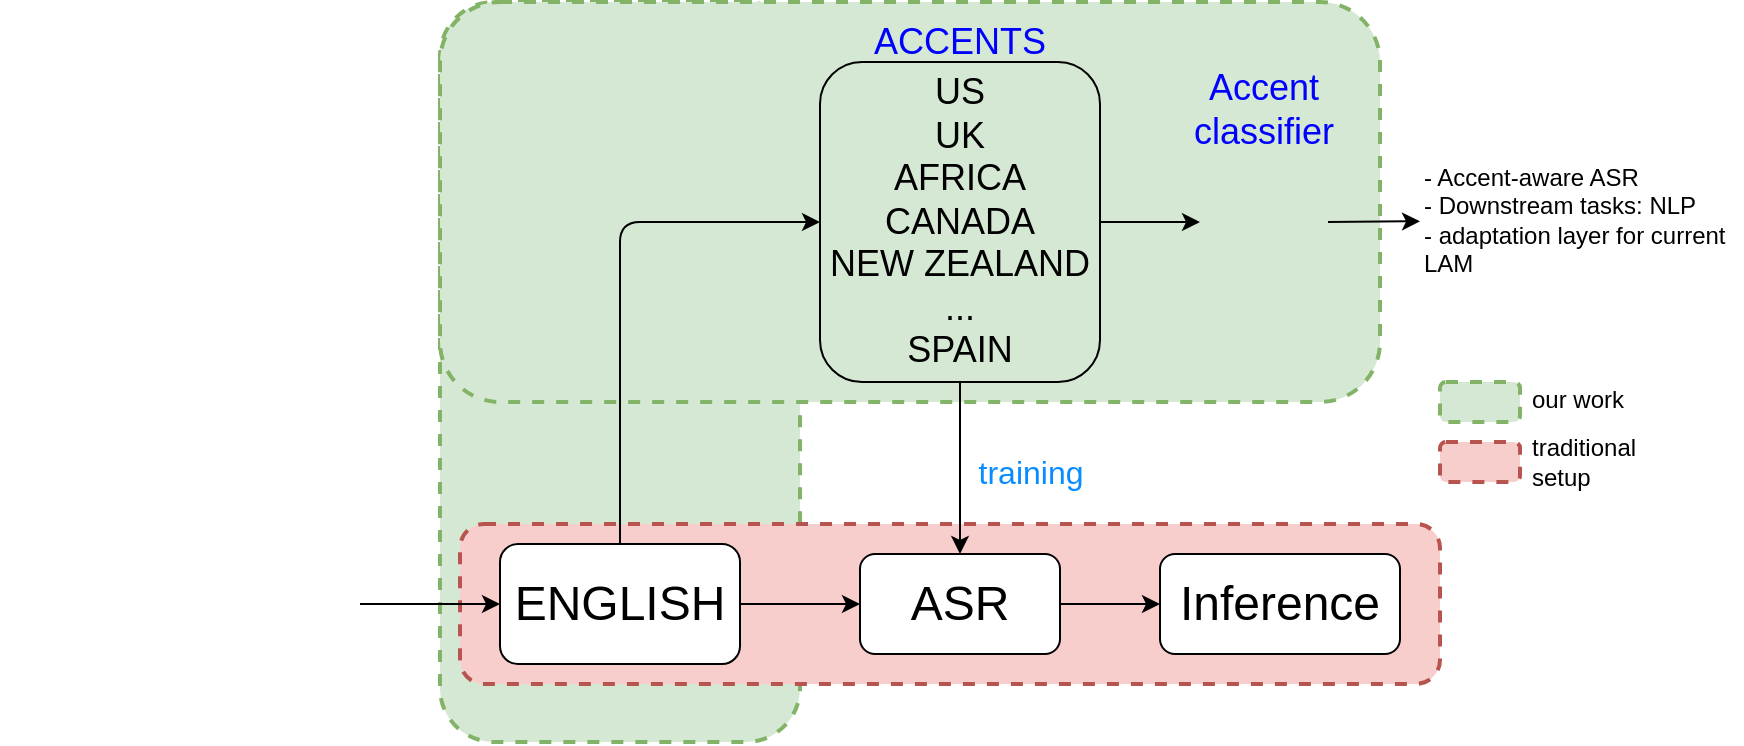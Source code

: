 <mxfile version="14.9.6" type="device" pages="2"><diagram id="e76Bqn8rzicJJLSML4jQ" name="AccentID"><mxGraphModel dx="1351" dy="831" grid="1" gridSize="10" guides="1" tooltips="1" connect="1" arrows="1" fold="1" page="1" pageScale="1" pageWidth="827" pageHeight="1169" math="0" shadow="0"><root><mxCell id="0"/><mxCell id="1" parent="0"/><mxCell id="4rzFV_N_CcwUZkKTnlRr-7" value="&lt;font style=&quot;font-size: 18px&quot;&gt;&lt;br&gt;&lt;/font&gt;" style="rounded=1;whiteSpace=wrap;html=1;fontSize=18;dashed=1;strokeColor=#82b366;fillColor=#d5e8d4;strokeWidth=2;" vertex="1" parent="1"><mxGeometry x="310" y="20" width="180" height="370" as="geometry"/></mxCell><mxCell id="4rzFV_N_CcwUZkKTnlRr-6" value="&lt;font style=&quot;font-size: 18px&quot;&gt;&lt;br&gt;&lt;/font&gt;" style="rounded=1;whiteSpace=wrap;html=1;fontSize=18;dashed=1;strokeWidth=2;fillColor=#d5e8d4;strokeColor=#82b366;" vertex="1" parent="1"><mxGeometry x="310" y="20" width="470" height="200" as="geometry"/></mxCell><mxCell id="4rzFV_N_CcwUZkKTnlRr-1" value="&lt;font style=&quot;font-size: 18px&quot;&gt;&lt;br&gt;&lt;/font&gt;" style="rounded=1;whiteSpace=wrap;html=1;fontSize=18;dashed=1;strokeColor=#b85450;fillColor=#f8cecc;strokeWidth=2;" vertex="1" parent="1"><mxGeometry x="320" y="281" width="490" height="80" as="geometry"/></mxCell><mxCell id="HoIhlVj_Iejp_y0_ZvXX-2" value="" style="shape=image;verticalLabelPosition=bottom;labelBackgroundColor=#ffffff;verticalAlign=top;aspect=fixed;imageAspect=0;image=https://pics.freeicons.io/uploads/icons/png/4907147551647085452-512.png;" vertex="1" parent="1"><mxGeometry x="130" y="170" width="100" height="100" as="geometry"/></mxCell><mxCell id="HoIhlVj_Iejp_y0_ZvXX-3" value="" style="shape=image;verticalLabelPosition=bottom;labelBackgroundColor=#ffffff;verticalAlign=top;aspect=fixed;imageAspect=0;image=http://electrastreet.net/wp-content/uploads/2015/04/hello-wordle.png?fa7b5c;" vertex="1" parent="1"><mxGeometry x="90" y="270" width="172.28" height="110" as="geometry"/></mxCell><mxCell id="HoIhlVj_Iejp_y0_ZvXX-5" value="ENGLISH" style="rounded=1;whiteSpace=wrap;html=1;fontSize=24;" vertex="1" parent="1"><mxGeometry x="340" y="291" width="120" height="60" as="geometry"/></mxCell><mxCell id="HoIhlVj_Iejp_y0_ZvXX-6" value="" style="endArrow=classic;html=1;fontSize=24;entryX=0;entryY=0.5;entryDx=0;entryDy=0;" edge="1" parent="1" target="HoIhlVj_Iejp_y0_ZvXX-5"><mxGeometry width="50" height="50" relative="1" as="geometry"><mxPoint x="270" y="321" as="sourcePoint"/><mxPoint x="530" y="371" as="targetPoint"/></mxGeometry></mxCell><mxCell id="HoIhlVj_Iejp_y0_ZvXX-7" value="&lt;font style=&quot;font-size: 18px&quot;&gt;US&lt;br style=&quot;font-size: 18px&quot;&gt;UK&lt;br style=&quot;font-size: 18px&quot;&gt;AFRICA&lt;br style=&quot;font-size: 18px&quot;&gt;CANADA&lt;br&gt;NEW ZEALAND&lt;br&gt;...&lt;br&gt;SPAIN&lt;br&gt;&lt;/font&gt;" style="rounded=1;whiteSpace=wrap;html=1;fontSize=18;fillColor=#d5e8d4;" vertex="1" parent="1"><mxGeometry x="500" y="50" width="140" height="160" as="geometry"/></mxCell><mxCell id="HoIhlVj_Iejp_y0_ZvXX-8" value="ACCENTS" style="text;html=1;strokeColor=none;fillColor=none;align=center;verticalAlign=middle;whiteSpace=wrap;rounded=0;fontSize=18;fontColor=#0000FF;" vertex="1" parent="1"><mxGeometry x="510" y="30" width="120" height="20" as="geometry"/></mxCell><mxCell id="4rzFV_N_CcwUZkKTnlRr-2" value="ASR" style="rounded=1;whiteSpace=wrap;html=1;fontSize=24;" vertex="1" parent="1"><mxGeometry x="520" y="296" width="100" height="50" as="geometry"/></mxCell><mxCell id="4rzFV_N_CcwUZkKTnlRr-5" value="Inference" style="rounded=1;whiteSpace=wrap;html=1;fontSize=24;" vertex="1" parent="1"><mxGeometry x="670" y="296" width="120" height="50" as="geometry"/></mxCell><mxCell id="4rzFV_N_CcwUZkKTnlRr-8" value="" style="endArrow=classic;html=1;fontSize=24;exitX=1;exitY=0.5;exitDx=0;exitDy=0;" edge="1" parent="1" source="HoIhlVj_Iejp_y0_ZvXX-5" target="4rzFV_N_CcwUZkKTnlRr-2"><mxGeometry width="50" height="50" relative="1" as="geometry"><mxPoint x="280" y="331" as="sourcePoint"/><mxPoint x="350" y="331" as="targetPoint"/></mxGeometry></mxCell><mxCell id="4rzFV_N_CcwUZkKTnlRr-9" value="" style="endArrow=classic;html=1;fontSize=24;exitX=1;exitY=0.5;exitDx=0;exitDy=0;entryX=0;entryY=0.5;entryDx=0;entryDy=0;" edge="1" parent="1" source="4rzFV_N_CcwUZkKTnlRr-2" target="4rzFV_N_CcwUZkKTnlRr-5"><mxGeometry width="50" height="50" relative="1" as="geometry"><mxPoint x="470" y="331" as="sourcePoint"/><mxPoint x="520" y="331" as="targetPoint"/></mxGeometry></mxCell><mxCell id="4rzFV_N_CcwUZkKTnlRr-10" value="" style="endArrow=classic;html=1;fontSize=24;entryX=0;entryY=0.5;entryDx=0;entryDy=0;exitX=0.5;exitY=0;exitDx=0;exitDy=0;" edge="1" parent="1" source="HoIhlVj_Iejp_y0_ZvXX-5" target="HoIhlVj_Iejp_y0_ZvXX-7"><mxGeometry width="50" height="50" relative="1" as="geometry"><mxPoint x="280" y="320" as="sourcePoint"/><mxPoint x="350" y="320" as="targetPoint"/><Array as="points"><mxPoint x="400" y="130"/></Array></mxGeometry></mxCell><mxCell id="4rzFV_N_CcwUZkKTnlRr-12" value="" style="endArrow=classic;html=1;fontSize=24;entryX=0.5;entryY=0;entryDx=0;entryDy=0;exitX=0.5;exitY=1;exitDx=0;exitDy=0;" edge="1" parent="1" source="HoIhlVj_Iejp_y0_ZvXX-7" target="4rzFV_N_CcwUZkKTnlRr-2"><mxGeometry width="50" height="50" relative="1" as="geometry"><mxPoint x="570" y="220" as="sourcePoint"/><mxPoint x="560" y="290" as="targetPoint"/></mxGeometry></mxCell><mxCell id="zPNO9O3DJai7flhZfwwN-1" value="training" style="text;html=1;strokeColor=none;fillColor=none;align=center;verticalAlign=middle;whiteSpace=wrap;rounded=0;fontSize=16;fontColor=#088CFF;rotation=0;" vertex="1" parent="1"><mxGeometry x="581" y="240" width="49" height="30" as="geometry"/></mxCell><mxCell id="Yp3da2E4FnN5g7LvuyVM-1" value="" style="shape=image;verticalLabelPosition=bottom;labelBackgroundColor=#ffffff;verticalAlign=top;aspect=fixed;imageAspect=0;image=https://pics.freeicons.io/uploads/icons/png/12973929161548402131-512.png;" vertex="1" parent="1"><mxGeometry x="690" y="98" width="64" height="64" as="geometry"/></mxCell><mxCell id="Yp3da2E4FnN5g7LvuyVM-2" value="" style="endArrow=classic;html=1;fontSize=24;exitX=1;exitY=0.5;exitDx=0;exitDy=0;entryX=0;entryY=0.5;entryDx=0;entryDy=0;" edge="1" parent="1" source="HoIhlVj_Iejp_y0_ZvXX-7" target="Yp3da2E4FnN5g7LvuyVM-1"><mxGeometry width="50" height="50" relative="1" as="geometry"><mxPoint x="580" y="230" as="sourcePoint"/><mxPoint x="580" y="306" as="targetPoint"/></mxGeometry></mxCell><mxCell id="Yp3da2E4FnN5g7LvuyVM-3" value="Accent classifier" style="text;html=1;strokeColor=none;fillColor=none;align=center;verticalAlign=middle;whiteSpace=wrap;rounded=0;fontSize=18;fontColor=#0000FF;" vertex="1" parent="1"><mxGeometry x="673" y="50" width="98" height="48" as="geometry"/></mxCell><mxCell id="Yp3da2E4FnN5g7LvuyVM-4" value="&lt;font style=&quot;font-size: 12px&quot;&gt;- Accent-aware ASR&lt;br style=&quot;font-size: 12px&quot;&gt;- Downstream tasks: NLP&lt;br&gt;- adaptation layer for current LAM&lt;br style=&quot;font-size: 12px&quot;&gt;&lt;/font&gt;" style="rounded=1;whiteSpace=wrap;html=1;fontSize=12;fillColor=none;strokeColor=none;align=left;" vertex="1" parent="1"><mxGeometry x="800" y="98" width="161" height="62" as="geometry"/></mxCell><mxCell id="Yp3da2E4FnN5g7LvuyVM-5" value="" style="endArrow=classic;html=1;fontSize=24;exitX=1;exitY=0.5;exitDx=0;exitDy=0;" edge="1" parent="1" source="Yp3da2E4FnN5g7LvuyVM-1" target="Yp3da2E4FnN5g7LvuyVM-4"><mxGeometry width="50" height="50" relative="1" as="geometry"><mxPoint x="650" y="140" as="sourcePoint"/><mxPoint x="700" y="140" as="targetPoint"/></mxGeometry></mxCell><mxCell id="Yp3da2E4FnN5g7LvuyVM-6" value="&lt;font style=&quot;font-size: 18px&quot;&gt;&lt;br&gt;&lt;/font&gt;" style="rounded=1;whiteSpace=wrap;html=1;fontSize=18;dashed=1;strokeWidth=2;fillColor=#d5e8d4;strokeColor=#82b366;" vertex="1" parent="1"><mxGeometry x="810" y="210" width="40" height="20" as="geometry"/></mxCell><mxCell id="Yp3da2E4FnN5g7LvuyVM-7" value="&lt;font style=&quot;font-size: 12px&quot;&gt;our work&amp;nbsp;&lt;br style=&quot;font-size: 12px&quot;&gt;&lt;/font&gt;" style="rounded=1;whiteSpace=wrap;html=1;fontSize=12;fillColor=none;strokeColor=none;align=left;" vertex="1" parent="1"><mxGeometry x="854" y="209" width="70" height="20" as="geometry"/></mxCell><mxCell id="Yp3da2E4FnN5g7LvuyVM-9" value="&lt;font style=&quot;font-size: 18px&quot;&gt;&lt;br&gt;&lt;/font&gt;" style="rounded=1;whiteSpace=wrap;html=1;fontSize=18;dashed=1;strokeColor=#b85450;fillColor=#f8cecc;strokeWidth=2;" vertex="1" parent="1"><mxGeometry x="810" y="240" width="40" height="20" as="geometry"/></mxCell><mxCell id="Yp3da2E4FnN5g7LvuyVM-10" value="&lt;font style=&quot;font-size: 12px&quot;&gt;traditional setup&lt;br style=&quot;font-size: 12px&quot;&gt;&lt;/font&gt;" style="rounded=1;whiteSpace=wrap;html=1;fontSize=12;fillColor=none;strokeColor=none;align=left;" vertex="1" parent="1"><mxGeometry x="854" y="240" width="70" height="20" as="geometry"/></mxCell></root></mxGraphModel></diagram><diagram id="G4ji2fGXlMRk285dJBkf" name="pipeline"><mxGraphModel dx="946" dy="582" grid="1" gridSize="10" guides="1" tooltips="1" connect="1" arrows="1" fold="1" page="1" pageScale="1" pageWidth="827" pageHeight="1169" math="0" shadow="0"><root><mxCell id="QWa2NUYUj_nSV7_Gyvgb-0"/><mxCell id="QWa2NUYUj_nSV7_Gyvgb-1" parent="QWa2NUYUj_nSV7_Gyvgb-0"/><mxCell id="QWa2NUYUj_nSV7_Gyvgb-2" value="" style="shape=image;verticalLabelPosition=bottom;labelBackgroundColor=#ffffff;verticalAlign=top;aspect=fixed;imageAspect=0;image=https://pics.freeicons.io/uploads/icons/png/1083916791579680338-512.png;" vertex="1" parent="QWa2NUYUj_nSV7_Gyvgb-1"><mxGeometry x="230" y="220" width="162" height="162" as="geometry"/></mxCell><mxCell id="QWa2NUYUj_nSV7_Gyvgb-3" value="Database selection" style="text;html=1;strokeColor=none;fillColor=none;align=center;verticalAlign=middle;whiteSpace=wrap;rounded=0;fontSize=24;" vertex="1" parent="QWa2NUYUj_nSV7_Gyvgb-1"><mxGeometry x="191" y="179" width="240" height="60" as="geometry"/></mxCell><mxCell id="QWa2NUYUj_nSV7_Gyvgb-5" value="Model selection" style="text;html=1;strokeColor=none;fillColor=none;align=center;verticalAlign=middle;whiteSpace=wrap;rounded=0;fontSize=24;" vertex="1" parent="QWa2NUYUj_nSV7_Gyvgb-1"><mxGeometry x="480" y="179" width="240" height="60" as="geometry"/></mxCell><mxCell id="QWa2NUYUj_nSV7_Gyvgb-6" value="" style="shape=image;verticalLabelPosition=bottom;labelBackgroundColor=#ffffff;verticalAlign=top;aspect=fixed;imageAspect=0;image=https://pics.freeicons.io/uploads/icons/png/12973929161548402131-512.png;" vertex="1" parent="QWa2NUYUj_nSV7_Gyvgb-1"><mxGeometry x="530" y="239" width="124" height="124" as="geometry"/></mxCell><mxCell id="QWa2NUYUj_nSV7_Gyvgb-7" value="" style="endArrow=classic;html=1;fontSize=24;fontColor=#000000;exitX=1;exitY=0.5;exitDx=0;exitDy=0;strokeWidth=2;" edge="1" parent="QWa2NUYUj_nSV7_Gyvgb-1" source="QWa2NUYUj_nSV7_Gyvgb-2"><mxGeometry width="50" height="50" relative="1" as="geometry"><mxPoint x="500" y="310" as="sourcePoint"/><mxPoint x="510" y="301" as="targetPoint"/></mxGeometry></mxCell><mxCell id="QWa2NUYUj_nSV7_Gyvgb-8" value="" style="endArrow=classic;html=1;fontSize=24;fontColor=#000000;exitX=1;exitY=0.5;exitDx=0;exitDy=0;strokeWidth=2;" edge="1" parent="QWa2NUYUj_nSV7_Gyvgb-1"><mxGeometry width="50" height="50" relative="1" as="geometry"><mxPoint x="700" y="300.5" as="sourcePoint"/><mxPoint x="818" y="300.5" as="targetPoint"/></mxGeometry></mxCell><mxCell id="QWa2NUYUj_nSV7_Gyvgb-9" value="" style="shape=image;verticalLabelPosition=bottom;labelBackgroundColor=#ffffff;verticalAlign=top;aspect=fixed;imageAspect=0;image=https://pics.freeicons.io/uploads/icons/png/16559046301586788041-512.png;" vertex="1" parent="QWa2NUYUj_nSV7_Gyvgb-1"><mxGeometry x="266" y="430" width="90" height="90" as="geometry"/></mxCell><mxCell id="QWa2NUYUj_nSV7_Gyvgb-10" value="" style="endArrow=classic;html=1;fontSize=24;fontColor=#000000;exitX=0.5;exitY=1;exitDx=0;exitDy=0;strokeWidth=2;" edge="1" parent="QWa2NUYUj_nSV7_Gyvgb-1" source="QWa2NUYUj_nSV7_Gyvgb-2" target="QWa2NUYUj_nSV7_Gyvgb-9"><mxGeometry width="50" height="50" relative="1" as="geometry"><mxPoint x="402" y="311" as="sourcePoint"/><mxPoint x="520" y="311" as="targetPoint"/></mxGeometry></mxCell><mxCell id="QWa2NUYUj_nSV7_Gyvgb-11" value="" style="endArrow=classic;html=1;fontSize=24;fontColor=#000000;strokeWidth=2;strokeColor=#0000FF;" edge="1" parent="QWa2NUYUj_nSV7_Gyvgb-1" source="QWa2NUYUj_nSV7_Gyvgb-9"><mxGeometry width="50" height="50" relative="1" as="geometry"><mxPoint x="321" y="392" as="sourcePoint"/><mxPoint x="392" y="342" as="targetPoint"/><Array as="points"><mxPoint x="392" y="475"/><mxPoint x="440" y="475"/><mxPoint x="440" y="342"/></Array></mxGeometry></mxCell><mxCell id="QWa2NUYUj_nSV7_Gyvgb-12" value="Database pre-processing" style="text;html=1;strokeColor=none;fillColor=none;align=center;verticalAlign=middle;whiteSpace=wrap;rounded=0;fontSize=18;rotation=-90;" vertex="1" parent="QWa2NUYUj_nSV7_Gyvgb-1"><mxGeometry x="400" y="390" width="130" height="50" as="geometry"/></mxCell><mxCell id="QWa2NUYUj_nSV7_Gyvgb-13" value="CommonVoice 3.0" style="text;html=1;strokeColor=none;fillColor=none;align=center;verticalAlign=middle;whiteSpace=wrap;rounded=0;fontSize=16;fontColor=#088CFF;" vertex="1" parent="QWa2NUYUj_nSV7_Gyvgb-1"><mxGeometry x="380" y="270" width="140" height="30" as="geometry"/></mxCell><mxCell id="QWa2NUYUj_nSV7_Gyvgb-14" value="ECAPA-TDNN" style="text;html=1;strokeColor=none;fillColor=none;align=center;verticalAlign=middle;whiteSpace=wrap;rounded=0;fontSize=16;fontColor=#088CFF;" vertex="1" parent="QWa2NUYUj_nSV7_Gyvgb-1"><mxGeometry x="687" y="270" width="140" height="30" as="geometry"/></mxCell><mxCell id="QWa2NUYUj_nSV7_Gyvgb-15" value="" style="shape=image;verticalLabelPosition=bottom;labelBackgroundColor=#ffffff;verticalAlign=top;aspect=fixed;imageAspect=0;image=https://pics.freeicons.io/uploads/icons/png/9734752881639563779-512.png;" vertex="1" parent="QWa2NUYUj_nSV7_Gyvgb-1"><mxGeometry x="840" y="243" width="116" height="116" as="geometry"/></mxCell><mxCell id="QWa2NUYUj_nSV7_Gyvgb-16" value="Metrics" style="text;html=1;strokeColor=none;fillColor=none;align=center;verticalAlign=middle;whiteSpace=wrap;rounded=0;fontSize=24;" vertex="1" parent="QWa2NUYUj_nSV7_Gyvgb-1"><mxGeometry x="778" y="179" width="240" height="60" as="geometry"/></mxCell><mxCell id="QWa2NUYUj_nSV7_Gyvgb-17" value="" style="shape=image;verticalLabelPosition=bottom;labelBackgroundColor=#ffffff;verticalAlign=top;aspect=fixed;imageAspect=0;image=https://pics.freeicons.io/uploads/icons/png/14861934461600459992-512.png;" vertex="1" parent="QWa2NUYUj_nSV7_Gyvgb-1"><mxGeometry x="1100" y="245" width="112" height="112" as="geometry"/></mxCell><mxCell id="QWa2NUYUj_nSV7_Gyvgb-19" value="" style="endArrow=classic;html=1;fontSize=24;fontColor=#000000;exitX=1;exitY=0.5;exitDx=0;exitDy=0;strokeWidth=2;" edge="1" parent="QWa2NUYUj_nSV7_Gyvgb-1"><mxGeometry width="50" height="50" relative="1" as="geometry"><mxPoint x="969" y="304.75" as="sourcePoint"/><mxPoint x="1087" y="304.75" as="targetPoint"/></mxGeometry></mxCell><mxCell id="QWa2NUYUj_nSV7_Gyvgb-20" value="VAL ERROR" style="text;html=1;strokeColor=none;fillColor=none;align=center;verticalAlign=middle;whiteSpace=wrap;rounded=0;fontSize=16;fontColor=#088CFF;" vertex="1" parent="QWa2NUYUj_nSV7_Gyvgb-1"><mxGeometry x="956" y="270" width="140" height="30" as="geometry"/></mxCell><mxCell id="QWa2NUYUj_nSV7_Gyvgb-21" value="Analysis" style="text;html=1;strokeColor=none;fillColor=none;align=center;verticalAlign=middle;whiteSpace=wrap;rounded=0;fontSize=24;" vertex="1" parent="QWa2NUYUj_nSV7_Gyvgb-1"><mxGeometry x="1036" y="179" width="240" height="60" as="geometry"/></mxCell><mxCell id="QWa2NUYUj_nSV7_Gyvgb-22" value="t-SNE" style="text;html=1;align=center;verticalAlign=middle;whiteSpace=wrap;rounded=1;fontSize=18;rotation=0;fillColor=#dae8fc;strokeColor=#000000;" vertex="1" parent="QWa2NUYUj_nSV7_Gyvgb-1"><mxGeometry x="1007" y="410" width="130" height="50" as="geometry"/></mxCell><mxCell id="QWa2NUYUj_nSV7_Gyvgb-23" value="Confusion Matrix" style="text;html=1;align=center;verticalAlign=middle;whiteSpace=wrap;rounded=1;fontSize=18;rotation=0;fillColor=#dae8fc;strokeColor=#000000;" vertex="1" parent="QWa2NUYUj_nSV7_Gyvgb-1"><mxGeometry x="1146" y="410" width="130" height="50" as="geometry"/></mxCell><mxCell id="QWa2NUYUj_nSV7_Gyvgb-25" value="" style="endArrow=classic;html=1;fontSize=24;fontColor=#000000;exitX=0.25;exitY=1;exitDx=0;exitDy=0;strokeWidth=2;entryX=0.5;entryY=0;entryDx=0;entryDy=0;" edge="1" parent="QWa2NUYUj_nSV7_Gyvgb-1" source="QWa2NUYUj_nSV7_Gyvgb-17" target="QWa2NUYUj_nSV7_Gyvgb-22"><mxGeometry width="50" height="50" relative="1" as="geometry"><mxPoint x="979" y="314.75" as="sourcePoint"/><mxPoint x="1097" y="314.75" as="targetPoint"/><Array as="points"/></mxGeometry></mxCell><mxCell id="QWa2NUYUj_nSV7_Gyvgb-26" value="" style="endArrow=classic;html=1;fontSize=24;fontColor=#000000;exitX=0.75;exitY=1;exitDx=0;exitDy=0;strokeWidth=2;entryX=0.5;entryY=0;entryDx=0;entryDy=0;" edge="1" parent="QWa2NUYUj_nSV7_Gyvgb-1" source="QWa2NUYUj_nSV7_Gyvgb-17" target="QWa2NUYUj_nSV7_Gyvgb-23"><mxGeometry width="50" height="50" relative="1" as="geometry"><mxPoint x="1110" y="367" as="sourcePoint"/><mxPoint x="1082" y="420" as="targetPoint"/><Array as="points"/></mxGeometry></mxCell></root></mxGraphModel></diagram></mxfile>
